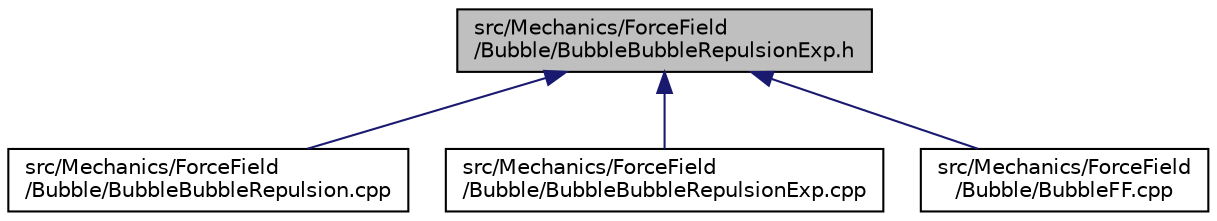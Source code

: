 digraph "src/Mechanics/ForceField/Bubble/BubbleBubbleRepulsionExp.h"
{
 // INTERACTIVE_SVG=YES
  edge [fontname="Helvetica",fontsize="10",labelfontname="Helvetica",labelfontsize="10"];
  node [fontname="Helvetica",fontsize="10",shape=record];
  Node13 [label="src/Mechanics/ForceField\l/Bubble/BubbleBubbleRepulsionExp.h",height=0.2,width=0.4,color="black", fillcolor="grey75", style="filled", fontcolor="black"];
  Node13 -> Node14 [dir="back",color="midnightblue",fontsize="10",style="solid",fontname="Helvetica"];
  Node14 [label="src/Mechanics/ForceField\l/Bubble/BubbleBubbleRepulsion.cpp",height=0.2,width=0.4,color="black", fillcolor="white", style="filled",URL="$BubbleBubbleRepulsion_8cpp.html"];
  Node13 -> Node15 [dir="back",color="midnightblue",fontsize="10",style="solid",fontname="Helvetica"];
  Node15 [label="src/Mechanics/ForceField\l/Bubble/BubbleBubbleRepulsionExp.cpp",height=0.2,width=0.4,color="black", fillcolor="white", style="filled",URL="$BubbleBubbleRepulsionExp_8cpp.html"];
  Node13 -> Node16 [dir="back",color="midnightblue",fontsize="10",style="solid",fontname="Helvetica"];
  Node16 [label="src/Mechanics/ForceField\l/Bubble/BubbleFF.cpp",height=0.2,width=0.4,color="black", fillcolor="white", style="filled",URL="$BubbleFF_8cpp.html"];
}
